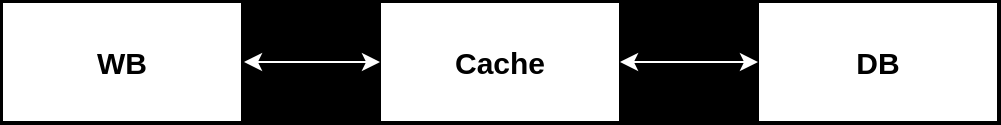 <mxfile version="14.8.4" type="github">
  <diagram id="p44i9s-TqR73VO7S-0XP" name="第 1 页">
    <mxGraphModel dx="1422" dy="706" grid="0" gridSize="10" guides="1" tooltips="1" connect="1" arrows="1" fold="1" page="1" pageScale="1" pageWidth="827" pageHeight="1169" background="#000000" math="0" shadow="0">
      <root>
        <mxCell id="0" />
        <mxCell id="1" parent="0" />
        <mxCell id="k2if81ZUSYvZczxIBHXx-1" value="WB" style="whiteSpace=wrap;html=1;fontSize=15;fontStyle=1;" vertex="1" parent="1">
          <mxGeometry x="168" y="283" width="120" height="60" as="geometry" />
        </mxCell>
        <mxCell id="k2if81ZUSYvZczxIBHXx-2" value="Cache" style="whiteSpace=wrap;html=1;fontSize=15;fontStyle=1;" vertex="1" parent="1">
          <mxGeometry x="357" y="283" width="120" height="60" as="geometry" />
        </mxCell>
        <mxCell id="k2if81ZUSYvZczxIBHXx-3" value="DB" style="whiteSpace=wrap;html=1;fontSize=15;fontStyle=1;" vertex="1" parent="1">
          <mxGeometry x="546" y="283" width="120" height="60" as="geometry" />
        </mxCell>
        <mxCell id="k2if81ZUSYvZczxIBHXx-12" value="" style="endArrow=classic;startArrow=classic;html=1;fontSize=15;entryX=0;entryY=0.5;entryDx=0;entryDy=0;exitX=1;exitY=0.5;exitDx=0;exitDy=0;" edge="1" parent="1" source="k2if81ZUSYvZczxIBHXx-1" target="k2if81ZUSYvZczxIBHXx-2">
          <mxGeometry width="50" height="50" relative="1" as="geometry">
            <mxPoint x="387" y="387" as="sourcePoint" />
            <mxPoint x="437" y="337" as="targetPoint" />
          </mxGeometry>
        </mxCell>
        <mxCell id="k2if81ZUSYvZczxIBHXx-13" value="" style="endArrow=classic;startArrow=classic;html=1;strokeColor=#FFFFFF;entryX=0;entryY=0.5;entryDx=0;entryDy=0;" edge="1" parent="1" target="k2if81ZUSYvZczxIBHXx-2">
          <mxGeometry width="50" height="50" relative="1" as="geometry">
            <mxPoint x="289" y="313" as="sourcePoint" />
            <mxPoint x="437" y="337" as="targetPoint" />
          </mxGeometry>
        </mxCell>
        <mxCell id="k2if81ZUSYvZczxIBHXx-14" value="" style="endArrow=classic;startArrow=classic;html=1;strokeColor=#FFFFFF;entryX=0;entryY=0.5;entryDx=0;entryDy=0;exitX=1;exitY=0.5;exitDx=0;exitDy=0;" edge="1" parent="1" source="k2if81ZUSYvZczxIBHXx-2" target="k2if81ZUSYvZczxIBHXx-3">
          <mxGeometry width="50" height="50" relative="1" as="geometry">
            <mxPoint x="387" y="387" as="sourcePoint" />
            <mxPoint x="437" y="337" as="targetPoint" />
          </mxGeometry>
        </mxCell>
      </root>
    </mxGraphModel>
  </diagram>
</mxfile>
